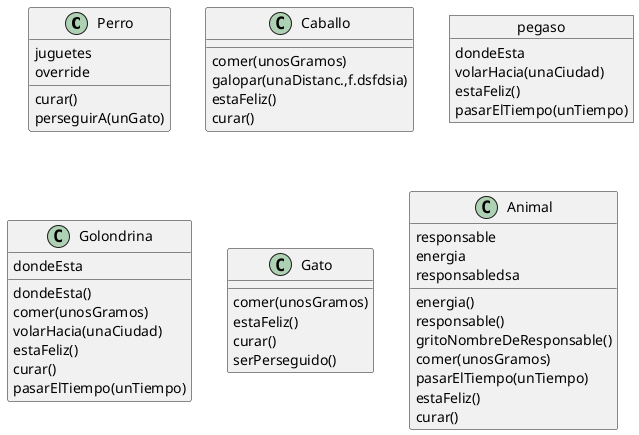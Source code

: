 @startuml diagramaDelCodigo

class Perro { 
juguetes
override
curar()
perseguirA(unGato)
} 

class Caballo { 
comer(unosGramos)
galopar(unaDistanc.,f.dsfdsia)
estaFeliz()
curar()
} 

object pegaso { 
dondeEsta
volarHacia(unaCiudad)
estaFeliz()
pasarElTiempo(unTiempo)
} 

class Golondrina { 
dondeEsta
dondeEsta()
comer(unosGramos)
volarHacia(unaCiudad)
estaFeliz()
curar()
pasarElTiempo(unTiempo)
} 

class Gato { 
comer(unosGramos)
estaFeliz()
curar()
serPerseguido()
} 

class Animal { 
responsable
energia
responsabledsa
energia()
responsable()
gritoNombreDeResponsable()
comer(unosGramos)
pasarElTiempo(unTiempo)
estaFeliz()
curar()
} 


@enduml